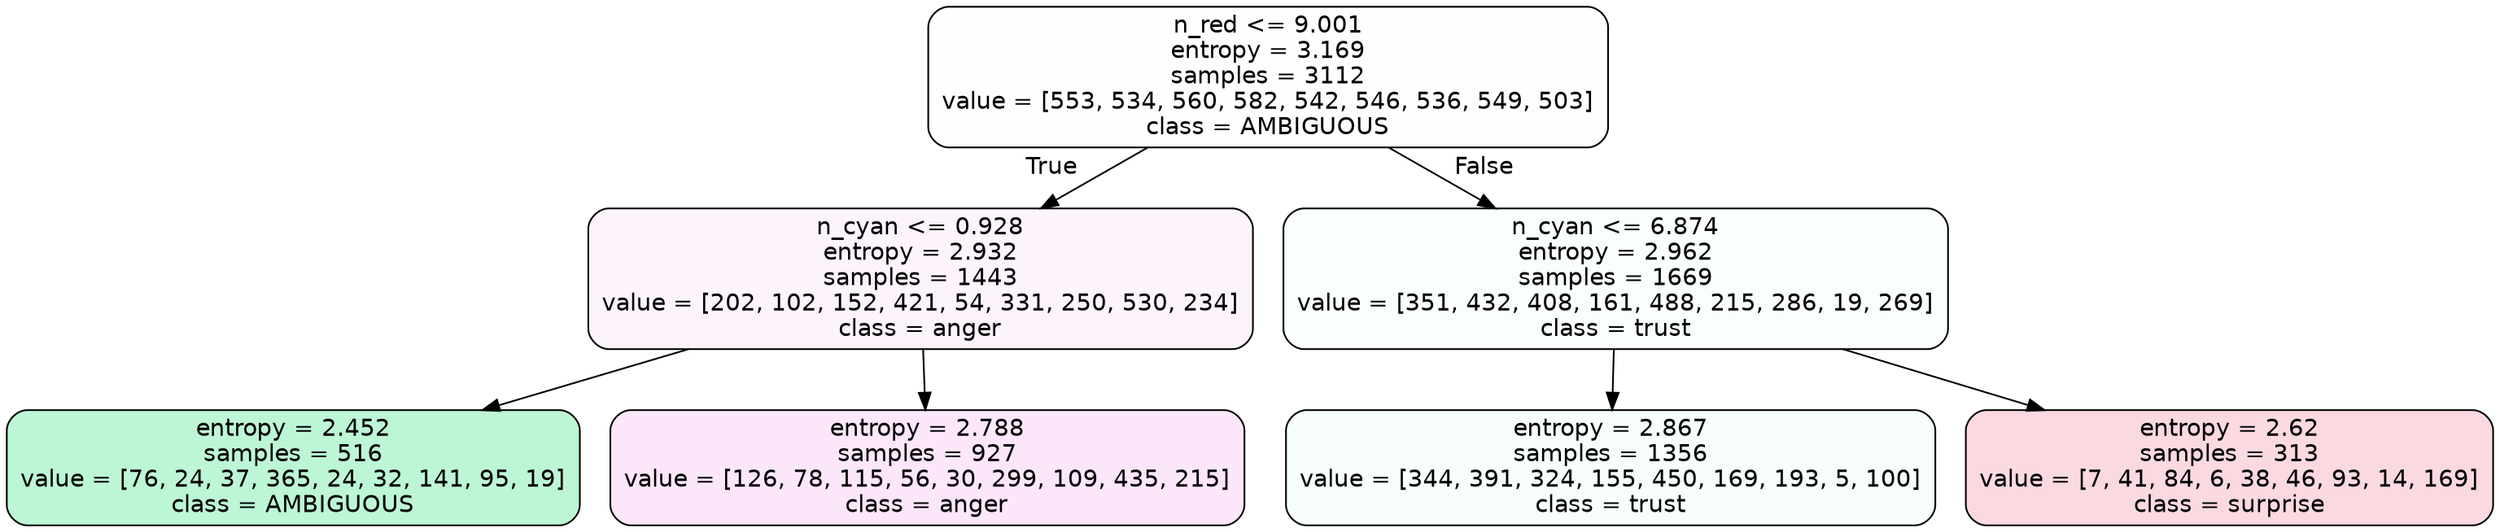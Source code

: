 digraph Tree {
node [shape=box, style="filled, rounded", color="black", fontname=helvetica] ;
edge [fontname=helvetica] ;
0 [label="n_red <= 9.001\nentropy = 3.169\nsamples = 3112\nvalue = [553, 534, 560, 582, 542, 546, 536, 549, 503]\nclass = AMBIGUOUS", fillcolor="#39e58101"] ;
1 [label="n_cyan <= 0.928\nentropy = 2.932\nsamples = 1443\nvalue = [202, 102, 152, 421, 54, 331, 250, 530, 234]\nclass = anger", fillcolor="#e539d70f"] ;
0 -> 1 [labeldistance=2.5, labelangle=45, headlabel="True"] ;
2 [label="entropy = 2.452\nsamples = 516\nvalue = [76, 24, 37, 365, 24, 32, 141, 95, 19]\nclass = AMBIGUOUS", fillcolor="#39e58155"] ;
1 -> 2 ;
3 [label="entropy = 2.788\nsamples = 927\nvalue = [126, 78, 115, 56, 30, 299, 109, 435, 215]\nclass = anger", fillcolor="#e539d71e"] ;
1 -> 3 ;
4 [label="n_cyan <= 6.874\nentropy = 2.962\nsamples = 1669\nvalue = [351, 432, 408, 161, 488, 215, 286, 19, 269]\nclass = trust", fillcolor="#39d7e506"] ;
0 -> 4 [labeldistance=2.5, labelangle=-45, headlabel="False"] ;
5 [label="entropy = 2.867\nsamples = 1356\nvalue = [344, 391, 324, 155, 450, 169, 193, 5, 100]\nclass = trust", fillcolor="#39d7e509"] ;
4 -> 5 ;
6 [label="entropy = 2.62\nsamples = 313\nvalue = [7, 41, 84, 6, 38, 46, 93, 14, 169]\nclass = surprise", fillcolor="#e5396430"] ;
4 -> 6 ;
}